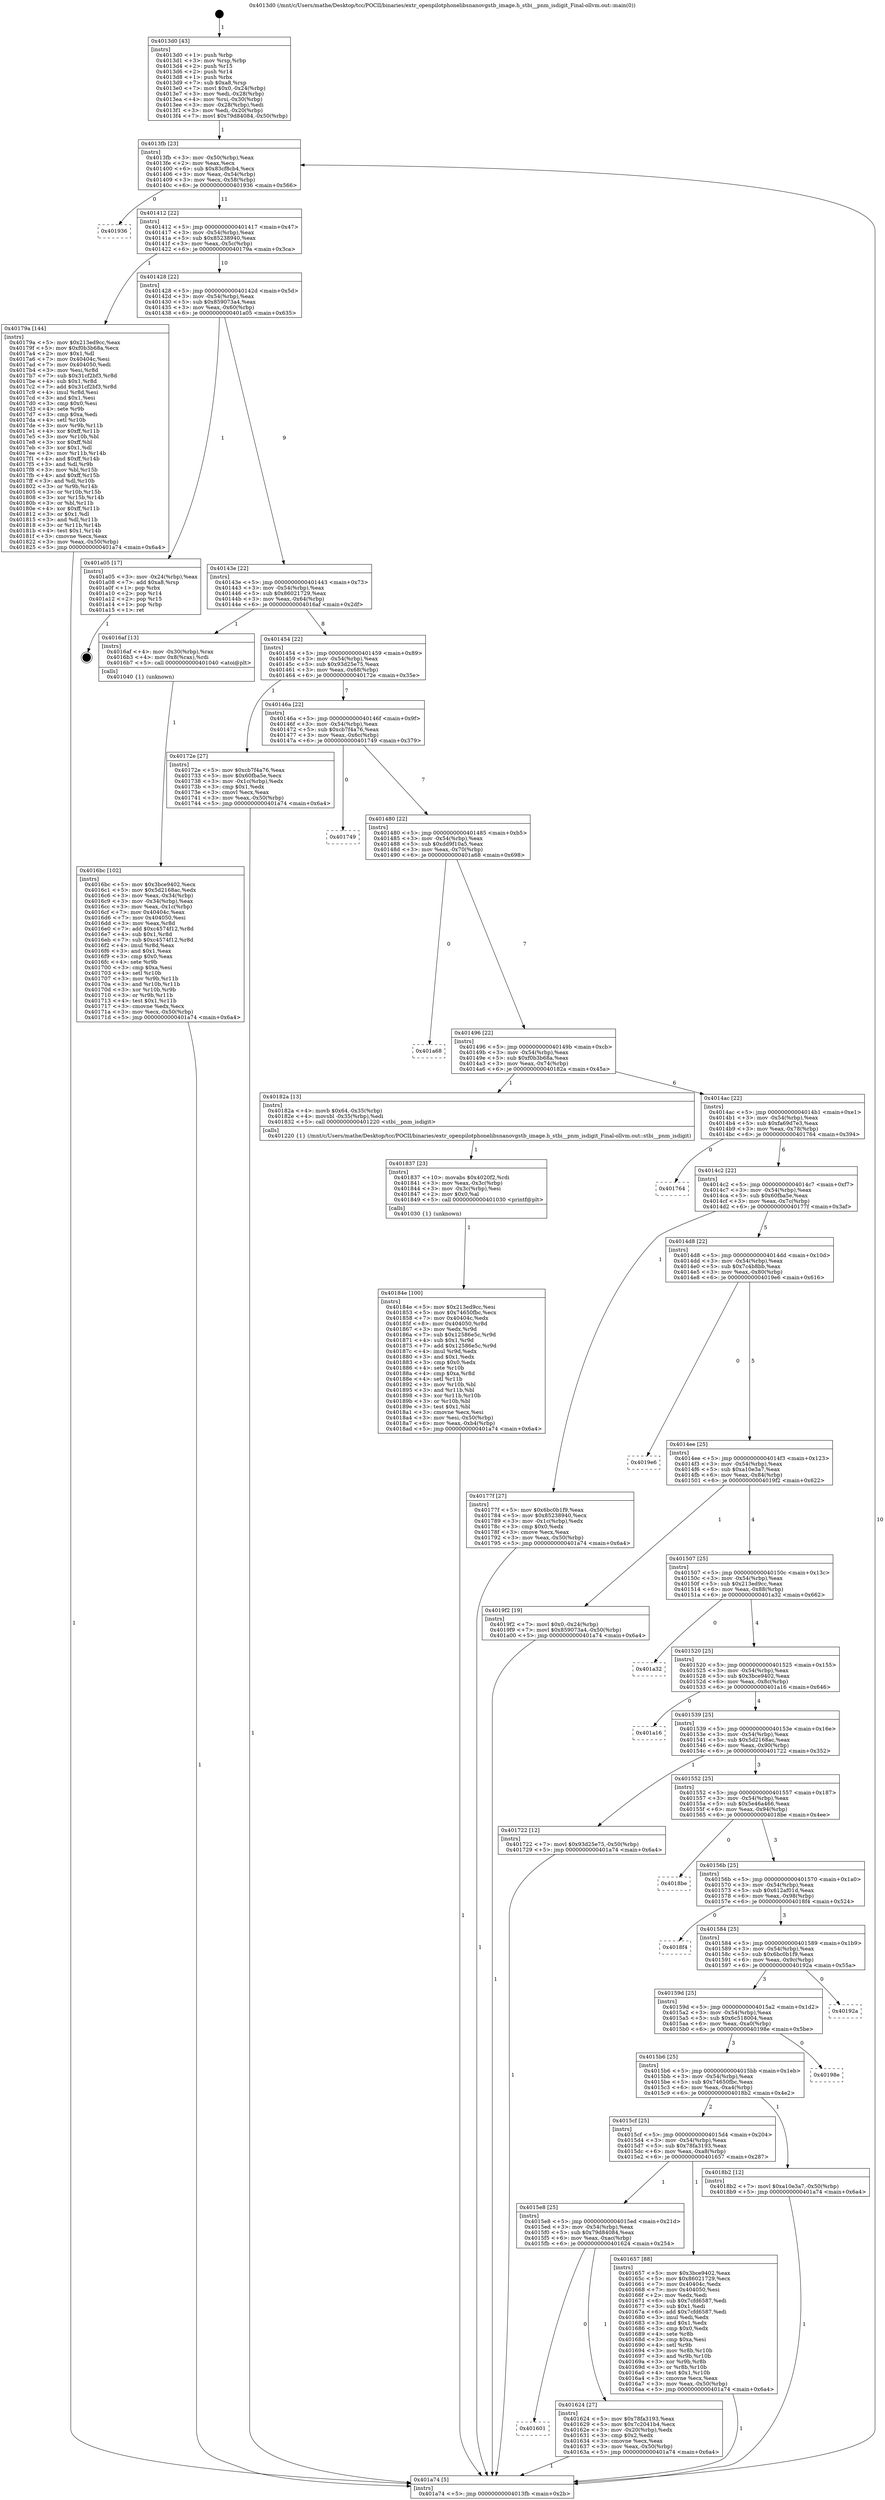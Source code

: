 digraph "0x4013d0" {
  label = "0x4013d0 (/mnt/c/Users/mathe/Desktop/tcc/POCII/binaries/extr_openpilotphonelibsnanovgstb_image.h_stbi__pnm_isdigit_Final-ollvm.out::main(0))"
  labelloc = "t"
  node[shape=record]

  Entry [label="",width=0.3,height=0.3,shape=circle,fillcolor=black,style=filled]
  "0x4013fb" [label="{
     0x4013fb [23]\l
     | [instrs]\l
     &nbsp;&nbsp;0x4013fb \<+3\>: mov -0x50(%rbp),%eax\l
     &nbsp;&nbsp;0x4013fe \<+2\>: mov %eax,%ecx\l
     &nbsp;&nbsp;0x401400 \<+6\>: sub $0x83cf8cb4,%ecx\l
     &nbsp;&nbsp;0x401406 \<+3\>: mov %eax,-0x54(%rbp)\l
     &nbsp;&nbsp;0x401409 \<+3\>: mov %ecx,-0x58(%rbp)\l
     &nbsp;&nbsp;0x40140c \<+6\>: je 0000000000401936 \<main+0x566\>\l
  }"]
  "0x401936" [label="{
     0x401936\l
  }", style=dashed]
  "0x401412" [label="{
     0x401412 [22]\l
     | [instrs]\l
     &nbsp;&nbsp;0x401412 \<+5\>: jmp 0000000000401417 \<main+0x47\>\l
     &nbsp;&nbsp;0x401417 \<+3\>: mov -0x54(%rbp),%eax\l
     &nbsp;&nbsp;0x40141a \<+5\>: sub $0x85238940,%eax\l
     &nbsp;&nbsp;0x40141f \<+3\>: mov %eax,-0x5c(%rbp)\l
     &nbsp;&nbsp;0x401422 \<+6\>: je 000000000040179a \<main+0x3ca\>\l
  }"]
  Exit [label="",width=0.3,height=0.3,shape=circle,fillcolor=black,style=filled,peripheries=2]
  "0x40179a" [label="{
     0x40179a [144]\l
     | [instrs]\l
     &nbsp;&nbsp;0x40179a \<+5\>: mov $0x213ed9cc,%eax\l
     &nbsp;&nbsp;0x40179f \<+5\>: mov $0xf0b3b68a,%ecx\l
     &nbsp;&nbsp;0x4017a4 \<+2\>: mov $0x1,%dl\l
     &nbsp;&nbsp;0x4017a6 \<+7\>: mov 0x40404c,%esi\l
     &nbsp;&nbsp;0x4017ad \<+7\>: mov 0x404050,%edi\l
     &nbsp;&nbsp;0x4017b4 \<+3\>: mov %esi,%r8d\l
     &nbsp;&nbsp;0x4017b7 \<+7\>: sub $0x31cf2bf3,%r8d\l
     &nbsp;&nbsp;0x4017be \<+4\>: sub $0x1,%r8d\l
     &nbsp;&nbsp;0x4017c2 \<+7\>: add $0x31cf2bf3,%r8d\l
     &nbsp;&nbsp;0x4017c9 \<+4\>: imul %r8d,%esi\l
     &nbsp;&nbsp;0x4017cd \<+3\>: and $0x1,%esi\l
     &nbsp;&nbsp;0x4017d0 \<+3\>: cmp $0x0,%esi\l
     &nbsp;&nbsp;0x4017d3 \<+4\>: sete %r9b\l
     &nbsp;&nbsp;0x4017d7 \<+3\>: cmp $0xa,%edi\l
     &nbsp;&nbsp;0x4017da \<+4\>: setl %r10b\l
     &nbsp;&nbsp;0x4017de \<+3\>: mov %r9b,%r11b\l
     &nbsp;&nbsp;0x4017e1 \<+4\>: xor $0xff,%r11b\l
     &nbsp;&nbsp;0x4017e5 \<+3\>: mov %r10b,%bl\l
     &nbsp;&nbsp;0x4017e8 \<+3\>: xor $0xff,%bl\l
     &nbsp;&nbsp;0x4017eb \<+3\>: xor $0x1,%dl\l
     &nbsp;&nbsp;0x4017ee \<+3\>: mov %r11b,%r14b\l
     &nbsp;&nbsp;0x4017f1 \<+4\>: and $0xff,%r14b\l
     &nbsp;&nbsp;0x4017f5 \<+3\>: and %dl,%r9b\l
     &nbsp;&nbsp;0x4017f8 \<+3\>: mov %bl,%r15b\l
     &nbsp;&nbsp;0x4017fb \<+4\>: and $0xff,%r15b\l
     &nbsp;&nbsp;0x4017ff \<+3\>: and %dl,%r10b\l
     &nbsp;&nbsp;0x401802 \<+3\>: or %r9b,%r14b\l
     &nbsp;&nbsp;0x401805 \<+3\>: or %r10b,%r15b\l
     &nbsp;&nbsp;0x401808 \<+3\>: xor %r15b,%r14b\l
     &nbsp;&nbsp;0x40180b \<+3\>: or %bl,%r11b\l
     &nbsp;&nbsp;0x40180e \<+4\>: xor $0xff,%r11b\l
     &nbsp;&nbsp;0x401812 \<+3\>: or $0x1,%dl\l
     &nbsp;&nbsp;0x401815 \<+3\>: and %dl,%r11b\l
     &nbsp;&nbsp;0x401818 \<+3\>: or %r11b,%r14b\l
     &nbsp;&nbsp;0x40181b \<+4\>: test $0x1,%r14b\l
     &nbsp;&nbsp;0x40181f \<+3\>: cmovne %ecx,%eax\l
     &nbsp;&nbsp;0x401822 \<+3\>: mov %eax,-0x50(%rbp)\l
     &nbsp;&nbsp;0x401825 \<+5\>: jmp 0000000000401a74 \<main+0x6a4\>\l
  }"]
  "0x401428" [label="{
     0x401428 [22]\l
     | [instrs]\l
     &nbsp;&nbsp;0x401428 \<+5\>: jmp 000000000040142d \<main+0x5d\>\l
     &nbsp;&nbsp;0x40142d \<+3\>: mov -0x54(%rbp),%eax\l
     &nbsp;&nbsp;0x401430 \<+5\>: sub $0x859073a4,%eax\l
     &nbsp;&nbsp;0x401435 \<+3\>: mov %eax,-0x60(%rbp)\l
     &nbsp;&nbsp;0x401438 \<+6\>: je 0000000000401a05 \<main+0x635\>\l
  }"]
  "0x40184e" [label="{
     0x40184e [100]\l
     | [instrs]\l
     &nbsp;&nbsp;0x40184e \<+5\>: mov $0x213ed9cc,%esi\l
     &nbsp;&nbsp;0x401853 \<+5\>: mov $0x74650fbc,%ecx\l
     &nbsp;&nbsp;0x401858 \<+7\>: mov 0x40404c,%edx\l
     &nbsp;&nbsp;0x40185f \<+8\>: mov 0x404050,%r8d\l
     &nbsp;&nbsp;0x401867 \<+3\>: mov %edx,%r9d\l
     &nbsp;&nbsp;0x40186a \<+7\>: sub $0x12586e5c,%r9d\l
     &nbsp;&nbsp;0x401871 \<+4\>: sub $0x1,%r9d\l
     &nbsp;&nbsp;0x401875 \<+7\>: add $0x12586e5c,%r9d\l
     &nbsp;&nbsp;0x40187c \<+4\>: imul %r9d,%edx\l
     &nbsp;&nbsp;0x401880 \<+3\>: and $0x1,%edx\l
     &nbsp;&nbsp;0x401883 \<+3\>: cmp $0x0,%edx\l
     &nbsp;&nbsp;0x401886 \<+4\>: sete %r10b\l
     &nbsp;&nbsp;0x40188a \<+4\>: cmp $0xa,%r8d\l
     &nbsp;&nbsp;0x40188e \<+4\>: setl %r11b\l
     &nbsp;&nbsp;0x401892 \<+3\>: mov %r10b,%bl\l
     &nbsp;&nbsp;0x401895 \<+3\>: and %r11b,%bl\l
     &nbsp;&nbsp;0x401898 \<+3\>: xor %r11b,%r10b\l
     &nbsp;&nbsp;0x40189b \<+3\>: or %r10b,%bl\l
     &nbsp;&nbsp;0x40189e \<+3\>: test $0x1,%bl\l
     &nbsp;&nbsp;0x4018a1 \<+3\>: cmovne %ecx,%esi\l
     &nbsp;&nbsp;0x4018a4 \<+3\>: mov %esi,-0x50(%rbp)\l
     &nbsp;&nbsp;0x4018a7 \<+6\>: mov %eax,-0xb4(%rbp)\l
     &nbsp;&nbsp;0x4018ad \<+5\>: jmp 0000000000401a74 \<main+0x6a4\>\l
  }"]
  "0x401a05" [label="{
     0x401a05 [17]\l
     | [instrs]\l
     &nbsp;&nbsp;0x401a05 \<+3\>: mov -0x24(%rbp),%eax\l
     &nbsp;&nbsp;0x401a08 \<+7\>: add $0xa8,%rsp\l
     &nbsp;&nbsp;0x401a0f \<+1\>: pop %rbx\l
     &nbsp;&nbsp;0x401a10 \<+2\>: pop %r14\l
     &nbsp;&nbsp;0x401a12 \<+2\>: pop %r15\l
     &nbsp;&nbsp;0x401a14 \<+1\>: pop %rbp\l
     &nbsp;&nbsp;0x401a15 \<+1\>: ret\l
  }"]
  "0x40143e" [label="{
     0x40143e [22]\l
     | [instrs]\l
     &nbsp;&nbsp;0x40143e \<+5\>: jmp 0000000000401443 \<main+0x73\>\l
     &nbsp;&nbsp;0x401443 \<+3\>: mov -0x54(%rbp),%eax\l
     &nbsp;&nbsp;0x401446 \<+5\>: sub $0x86021729,%eax\l
     &nbsp;&nbsp;0x40144b \<+3\>: mov %eax,-0x64(%rbp)\l
     &nbsp;&nbsp;0x40144e \<+6\>: je 00000000004016af \<main+0x2df\>\l
  }"]
  "0x401837" [label="{
     0x401837 [23]\l
     | [instrs]\l
     &nbsp;&nbsp;0x401837 \<+10\>: movabs $0x4020f2,%rdi\l
     &nbsp;&nbsp;0x401841 \<+3\>: mov %eax,-0x3c(%rbp)\l
     &nbsp;&nbsp;0x401844 \<+3\>: mov -0x3c(%rbp),%esi\l
     &nbsp;&nbsp;0x401847 \<+2\>: mov $0x0,%al\l
     &nbsp;&nbsp;0x401849 \<+5\>: call 0000000000401030 \<printf@plt\>\l
     | [calls]\l
     &nbsp;&nbsp;0x401030 \{1\} (unknown)\l
  }"]
  "0x4016af" [label="{
     0x4016af [13]\l
     | [instrs]\l
     &nbsp;&nbsp;0x4016af \<+4\>: mov -0x30(%rbp),%rax\l
     &nbsp;&nbsp;0x4016b3 \<+4\>: mov 0x8(%rax),%rdi\l
     &nbsp;&nbsp;0x4016b7 \<+5\>: call 0000000000401040 \<atoi@plt\>\l
     | [calls]\l
     &nbsp;&nbsp;0x401040 \{1\} (unknown)\l
  }"]
  "0x401454" [label="{
     0x401454 [22]\l
     | [instrs]\l
     &nbsp;&nbsp;0x401454 \<+5\>: jmp 0000000000401459 \<main+0x89\>\l
     &nbsp;&nbsp;0x401459 \<+3\>: mov -0x54(%rbp),%eax\l
     &nbsp;&nbsp;0x40145c \<+5\>: sub $0x93d25e75,%eax\l
     &nbsp;&nbsp;0x401461 \<+3\>: mov %eax,-0x68(%rbp)\l
     &nbsp;&nbsp;0x401464 \<+6\>: je 000000000040172e \<main+0x35e\>\l
  }"]
  "0x4016bc" [label="{
     0x4016bc [102]\l
     | [instrs]\l
     &nbsp;&nbsp;0x4016bc \<+5\>: mov $0x3bce9402,%ecx\l
     &nbsp;&nbsp;0x4016c1 \<+5\>: mov $0x5d2168ac,%edx\l
     &nbsp;&nbsp;0x4016c6 \<+3\>: mov %eax,-0x34(%rbp)\l
     &nbsp;&nbsp;0x4016c9 \<+3\>: mov -0x34(%rbp),%eax\l
     &nbsp;&nbsp;0x4016cc \<+3\>: mov %eax,-0x1c(%rbp)\l
     &nbsp;&nbsp;0x4016cf \<+7\>: mov 0x40404c,%eax\l
     &nbsp;&nbsp;0x4016d6 \<+7\>: mov 0x404050,%esi\l
     &nbsp;&nbsp;0x4016dd \<+3\>: mov %eax,%r8d\l
     &nbsp;&nbsp;0x4016e0 \<+7\>: add $0xc4574f12,%r8d\l
     &nbsp;&nbsp;0x4016e7 \<+4\>: sub $0x1,%r8d\l
     &nbsp;&nbsp;0x4016eb \<+7\>: sub $0xc4574f12,%r8d\l
     &nbsp;&nbsp;0x4016f2 \<+4\>: imul %r8d,%eax\l
     &nbsp;&nbsp;0x4016f6 \<+3\>: and $0x1,%eax\l
     &nbsp;&nbsp;0x4016f9 \<+3\>: cmp $0x0,%eax\l
     &nbsp;&nbsp;0x4016fc \<+4\>: sete %r9b\l
     &nbsp;&nbsp;0x401700 \<+3\>: cmp $0xa,%esi\l
     &nbsp;&nbsp;0x401703 \<+4\>: setl %r10b\l
     &nbsp;&nbsp;0x401707 \<+3\>: mov %r9b,%r11b\l
     &nbsp;&nbsp;0x40170a \<+3\>: and %r10b,%r11b\l
     &nbsp;&nbsp;0x40170d \<+3\>: xor %r10b,%r9b\l
     &nbsp;&nbsp;0x401710 \<+3\>: or %r9b,%r11b\l
     &nbsp;&nbsp;0x401713 \<+4\>: test $0x1,%r11b\l
     &nbsp;&nbsp;0x401717 \<+3\>: cmovne %edx,%ecx\l
     &nbsp;&nbsp;0x40171a \<+3\>: mov %ecx,-0x50(%rbp)\l
     &nbsp;&nbsp;0x40171d \<+5\>: jmp 0000000000401a74 \<main+0x6a4\>\l
  }"]
  "0x40172e" [label="{
     0x40172e [27]\l
     | [instrs]\l
     &nbsp;&nbsp;0x40172e \<+5\>: mov $0xcb7f4a76,%eax\l
     &nbsp;&nbsp;0x401733 \<+5\>: mov $0x60fba5e,%ecx\l
     &nbsp;&nbsp;0x401738 \<+3\>: mov -0x1c(%rbp),%edx\l
     &nbsp;&nbsp;0x40173b \<+3\>: cmp $0x1,%edx\l
     &nbsp;&nbsp;0x40173e \<+3\>: cmovl %ecx,%eax\l
     &nbsp;&nbsp;0x401741 \<+3\>: mov %eax,-0x50(%rbp)\l
     &nbsp;&nbsp;0x401744 \<+5\>: jmp 0000000000401a74 \<main+0x6a4\>\l
  }"]
  "0x40146a" [label="{
     0x40146a [22]\l
     | [instrs]\l
     &nbsp;&nbsp;0x40146a \<+5\>: jmp 000000000040146f \<main+0x9f\>\l
     &nbsp;&nbsp;0x40146f \<+3\>: mov -0x54(%rbp),%eax\l
     &nbsp;&nbsp;0x401472 \<+5\>: sub $0xcb7f4a76,%eax\l
     &nbsp;&nbsp;0x401477 \<+3\>: mov %eax,-0x6c(%rbp)\l
     &nbsp;&nbsp;0x40147a \<+6\>: je 0000000000401749 \<main+0x379\>\l
  }"]
  "0x4013d0" [label="{
     0x4013d0 [43]\l
     | [instrs]\l
     &nbsp;&nbsp;0x4013d0 \<+1\>: push %rbp\l
     &nbsp;&nbsp;0x4013d1 \<+3\>: mov %rsp,%rbp\l
     &nbsp;&nbsp;0x4013d4 \<+2\>: push %r15\l
     &nbsp;&nbsp;0x4013d6 \<+2\>: push %r14\l
     &nbsp;&nbsp;0x4013d8 \<+1\>: push %rbx\l
     &nbsp;&nbsp;0x4013d9 \<+7\>: sub $0xa8,%rsp\l
     &nbsp;&nbsp;0x4013e0 \<+7\>: movl $0x0,-0x24(%rbp)\l
     &nbsp;&nbsp;0x4013e7 \<+3\>: mov %edi,-0x28(%rbp)\l
     &nbsp;&nbsp;0x4013ea \<+4\>: mov %rsi,-0x30(%rbp)\l
     &nbsp;&nbsp;0x4013ee \<+3\>: mov -0x28(%rbp),%edi\l
     &nbsp;&nbsp;0x4013f1 \<+3\>: mov %edi,-0x20(%rbp)\l
     &nbsp;&nbsp;0x4013f4 \<+7\>: movl $0x79d84084,-0x50(%rbp)\l
  }"]
  "0x401749" [label="{
     0x401749\l
  }", style=dashed]
  "0x401480" [label="{
     0x401480 [22]\l
     | [instrs]\l
     &nbsp;&nbsp;0x401480 \<+5\>: jmp 0000000000401485 \<main+0xb5\>\l
     &nbsp;&nbsp;0x401485 \<+3\>: mov -0x54(%rbp),%eax\l
     &nbsp;&nbsp;0x401488 \<+5\>: sub $0xdd9f10a5,%eax\l
     &nbsp;&nbsp;0x40148d \<+3\>: mov %eax,-0x70(%rbp)\l
     &nbsp;&nbsp;0x401490 \<+6\>: je 0000000000401a68 \<main+0x698\>\l
  }"]
  "0x401a74" [label="{
     0x401a74 [5]\l
     | [instrs]\l
     &nbsp;&nbsp;0x401a74 \<+5\>: jmp 00000000004013fb \<main+0x2b\>\l
  }"]
  "0x401a68" [label="{
     0x401a68\l
  }", style=dashed]
  "0x401496" [label="{
     0x401496 [22]\l
     | [instrs]\l
     &nbsp;&nbsp;0x401496 \<+5\>: jmp 000000000040149b \<main+0xcb\>\l
     &nbsp;&nbsp;0x40149b \<+3\>: mov -0x54(%rbp),%eax\l
     &nbsp;&nbsp;0x40149e \<+5\>: sub $0xf0b3b68a,%eax\l
     &nbsp;&nbsp;0x4014a3 \<+3\>: mov %eax,-0x74(%rbp)\l
     &nbsp;&nbsp;0x4014a6 \<+6\>: je 000000000040182a \<main+0x45a\>\l
  }"]
  "0x401601" [label="{
     0x401601\l
  }", style=dashed]
  "0x40182a" [label="{
     0x40182a [13]\l
     | [instrs]\l
     &nbsp;&nbsp;0x40182a \<+4\>: movb $0x64,-0x35(%rbp)\l
     &nbsp;&nbsp;0x40182e \<+4\>: movsbl -0x35(%rbp),%edi\l
     &nbsp;&nbsp;0x401832 \<+5\>: call 0000000000401220 \<stbi__pnm_isdigit\>\l
     | [calls]\l
     &nbsp;&nbsp;0x401220 \{1\} (/mnt/c/Users/mathe/Desktop/tcc/POCII/binaries/extr_openpilotphonelibsnanovgstb_image.h_stbi__pnm_isdigit_Final-ollvm.out::stbi__pnm_isdigit)\l
  }"]
  "0x4014ac" [label="{
     0x4014ac [22]\l
     | [instrs]\l
     &nbsp;&nbsp;0x4014ac \<+5\>: jmp 00000000004014b1 \<main+0xe1\>\l
     &nbsp;&nbsp;0x4014b1 \<+3\>: mov -0x54(%rbp),%eax\l
     &nbsp;&nbsp;0x4014b4 \<+5\>: sub $0xfa69d7e3,%eax\l
     &nbsp;&nbsp;0x4014b9 \<+3\>: mov %eax,-0x78(%rbp)\l
     &nbsp;&nbsp;0x4014bc \<+6\>: je 0000000000401764 \<main+0x394\>\l
  }"]
  "0x401624" [label="{
     0x401624 [27]\l
     | [instrs]\l
     &nbsp;&nbsp;0x401624 \<+5\>: mov $0x78fa3193,%eax\l
     &nbsp;&nbsp;0x401629 \<+5\>: mov $0x7c2041b4,%ecx\l
     &nbsp;&nbsp;0x40162e \<+3\>: mov -0x20(%rbp),%edx\l
     &nbsp;&nbsp;0x401631 \<+3\>: cmp $0x2,%edx\l
     &nbsp;&nbsp;0x401634 \<+3\>: cmovne %ecx,%eax\l
     &nbsp;&nbsp;0x401637 \<+3\>: mov %eax,-0x50(%rbp)\l
     &nbsp;&nbsp;0x40163a \<+5\>: jmp 0000000000401a74 \<main+0x6a4\>\l
  }"]
  "0x401764" [label="{
     0x401764\l
  }", style=dashed]
  "0x4014c2" [label="{
     0x4014c2 [22]\l
     | [instrs]\l
     &nbsp;&nbsp;0x4014c2 \<+5\>: jmp 00000000004014c7 \<main+0xf7\>\l
     &nbsp;&nbsp;0x4014c7 \<+3\>: mov -0x54(%rbp),%eax\l
     &nbsp;&nbsp;0x4014ca \<+5\>: sub $0x60fba5e,%eax\l
     &nbsp;&nbsp;0x4014cf \<+3\>: mov %eax,-0x7c(%rbp)\l
     &nbsp;&nbsp;0x4014d2 \<+6\>: je 000000000040177f \<main+0x3af\>\l
  }"]
  "0x4015e8" [label="{
     0x4015e8 [25]\l
     | [instrs]\l
     &nbsp;&nbsp;0x4015e8 \<+5\>: jmp 00000000004015ed \<main+0x21d\>\l
     &nbsp;&nbsp;0x4015ed \<+3\>: mov -0x54(%rbp),%eax\l
     &nbsp;&nbsp;0x4015f0 \<+5\>: sub $0x79d84084,%eax\l
     &nbsp;&nbsp;0x4015f5 \<+6\>: mov %eax,-0xac(%rbp)\l
     &nbsp;&nbsp;0x4015fb \<+6\>: je 0000000000401624 \<main+0x254\>\l
  }"]
  "0x40177f" [label="{
     0x40177f [27]\l
     | [instrs]\l
     &nbsp;&nbsp;0x40177f \<+5\>: mov $0x6bc0b1f9,%eax\l
     &nbsp;&nbsp;0x401784 \<+5\>: mov $0x85238940,%ecx\l
     &nbsp;&nbsp;0x401789 \<+3\>: mov -0x1c(%rbp),%edx\l
     &nbsp;&nbsp;0x40178c \<+3\>: cmp $0x0,%edx\l
     &nbsp;&nbsp;0x40178f \<+3\>: cmove %ecx,%eax\l
     &nbsp;&nbsp;0x401792 \<+3\>: mov %eax,-0x50(%rbp)\l
     &nbsp;&nbsp;0x401795 \<+5\>: jmp 0000000000401a74 \<main+0x6a4\>\l
  }"]
  "0x4014d8" [label="{
     0x4014d8 [22]\l
     | [instrs]\l
     &nbsp;&nbsp;0x4014d8 \<+5\>: jmp 00000000004014dd \<main+0x10d\>\l
     &nbsp;&nbsp;0x4014dd \<+3\>: mov -0x54(%rbp),%eax\l
     &nbsp;&nbsp;0x4014e0 \<+5\>: sub $0x7c4b8bb,%eax\l
     &nbsp;&nbsp;0x4014e5 \<+3\>: mov %eax,-0x80(%rbp)\l
     &nbsp;&nbsp;0x4014e8 \<+6\>: je 00000000004019e6 \<main+0x616\>\l
  }"]
  "0x401657" [label="{
     0x401657 [88]\l
     | [instrs]\l
     &nbsp;&nbsp;0x401657 \<+5\>: mov $0x3bce9402,%eax\l
     &nbsp;&nbsp;0x40165c \<+5\>: mov $0x86021729,%ecx\l
     &nbsp;&nbsp;0x401661 \<+7\>: mov 0x40404c,%edx\l
     &nbsp;&nbsp;0x401668 \<+7\>: mov 0x404050,%esi\l
     &nbsp;&nbsp;0x40166f \<+2\>: mov %edx,%edi\l
     &nbsp;&nbsp;0x401671 \<+6\>: sub $0x7cfd6587,%edi\l
     &nbsp;&nbsp;0x401677 \<+3\>: sub $0x1,%edi\l
     &nbsp;&nbsp;0x40167a \<+6\>: add $0x7cfd6587,%edi\l
     &nbsp;&nbsp;0x401680 \<+3\>: imul %edi,%edx\l
     &nbsp;&nbsp;0x401683 \<+3\>: and $0x1,%edx\l
     &nbsp;&nbsp;0x401686 \<+3\>: cmp $0x0,%edx\l
     &nbsp;&nbsp;0x401689 \<+4\>: sete %r8b\l
     &nbsp;&nbsp;0x40168d \<+3\>: cmp $0xa,%esi\l
     &nbsp;&nbsp;0x401690 \<+4\>: setl %r9b\l
     &nbsp;&nbsp;0x401694 \<+3\>: mov %r8b,%r10b\l
     &nbsp;&nbsp;0x401697 \<+3\>: and %r9b,%r10b\l
     &nbsp;&nbsp;0x40169a \<+3\>: xor %r9b,%r8b\l
     &nbsp;&nbsp;0x40169d \<+3\>: or %r8b,%r10b\l
     &nbsp;&nbsp;0x4016a0 \<+4\>: test $0x1,%r10b\l
     &nbsp;&nbsp;0x4016a4 \<+3\>: cmovne %ecx,%eax\l
     &nbsp;&nbsp;0x4016a7 \<+3\>: mov %eax,-0x50(%rbp)\l
     &nbsp;&nbsp;0x4016aa \<+5\>: jmp 0000000000401a74 \<main+0x6a4\>\l
  }"]
  "0x4019e6" [label="{
     0x4019e6\l
  }", style=dashed]
  "0x4014ee" [label="{
     0x4014ee [25]\l
     | [instrs]\l
     &nbsp;&nbsp;0x4014ee \<+5\>: jmp 00000000004014f3 \<main+0x123\>\l
     &nbsp;&nbsp;0x4014f3 \<+3\>: mov -0x54(%rbp),%eax\l
     &nbsp;&nbsp;0x4014f6 \<+5\>: sub $0xa10e3a7,%eax\l
     &nbsp;&nbsp;0x4014fb \<+6\>: mov %eax,-0x84(%rbp)\l
     &nbsp;&nbsp;0x401501 \<+6\>: je 00000000004019f2 \<main+0x622\>\l
  }"]
  "0x4015cf" [label="{
     0x4015cf [25]\l
     | [instrs]\l
     &nbsp;&nbsp;0x4015cf \<+5\>: jmp 00000000004015d4 \<main+0x204\>\l
     &nbsp;&nbsp;0x4015d4 \<+3\>: mov -0x54(%rbp),%eax\l
     &nbsp;&nbsp;0x4015d7 \<+5\>: sub $0x78fa3193,%eax\l
     &nbsp;&nbsp;0x4015dc \<+6\>: mov %eax,-0xa8(%rbp)\l
     &nbsp;&nbsp;0x4015e2 \<+6\>: je 0000000000401657 \<main+0x287\>\l
  }"]
  "0x4019f2" [label="{
     0x4019f2 [19]\l
     | [instrs]\l
     &nbsp;&nbsp;0x4019f2 \<+7\>: movl $0x0,-0x24(%rbp)\l
     &nbsp;&nbsp;0x4019f9 \<+7\>: movl $0x859073a4,-0x50(%rbp)\l
     &nbsp;&nbsp;0x401a00 \<+5\>: jmp 0000000000401a74 \<main+0x6a4\>\l
  }"]
  "0x401507" [label="{
     0x401507 [25]\l
     | [instrs]\l
     &nbsp;&nbsp;0x401507 \<+5\>: jmp 000000000040150c \<main+0x13c\>\l
     &nbsp;&nbsp;0x40150c \<+3\>: mov -0x54(%rbp),%eax\l
     &nbsp;&nbsp;0x40150f \<+5\>: sub $0x213ed9cc,%eax\l
     &nbsp;&nbsp;0x401514 \<+6\>: mov %eax,-0x88(%rbp)\l
     &nbsp;&nbsp;0x40151a \<+6\>: je 0000000000401a32 \<main+0x662\>\l
  }"]
  "0x4018b2" [label="{
     0x4018b2 [12]\l
     | [instrs]\l
     &nbsp;&nbsp;0x4018b2 \<+7\>: movl $0xa10e3a7,-0x50(%rbp)\l
     &nbsp;&nbsp;0x4018b9 \<+5\>: jmp 0000000000401a74 \<main+0x6a4\>\l
  }"]
  "0x401a32" [label="{
     0x401a32\l
  }", style=dashed]
  "0x401520" [label="{
     0x401520 [25]\l
     | [instrs]\l
     &nbsp;&nbsp;0x401520 \<+5\>: jmp 0000000000401525 \<main+0x155\>\l
     &nbsp;&nbsp;0x401525 \<+3\>: mov -0x54(%rbp),%eax\l
     &nbsp;&nbsp;0x401528 \<+5\>: sub $0x3bce9402,%eax\l
     &nbsp;&nbsp;0x40152d \<+6\>: mov %eax,-0x8c(%rbp)\l
     &nbsp;&nbsp;0x401533 \<+6\>: je 0000000000401a16 \<main+0x646\>\l
  }"]
  "0x4015b6" [label="{
     0x4015b6 [25]\l
     | [instrs]\l
     &nbsp;&nbsp;0x4015b6 \<+5\>: jmp 00000000004015bb \<main+0x1eb\>\l
     &nbsp;&nbsp;0x4015bb \<+3\>: mov -0x54(%rbp),%eax\l
     &nbsp;&nbsp;0x4015be \<+5\>: sub $0x74650fbc,%eax\l
     &nbsp;&nbsp;0x4015c3 \<+6\>: mov %eax,-0xa4(%rbp)\l
     &nbsp;&nbsp;0x4015c9 \<+6\>: je 00000000004018b2 \<main+0x4e2\>\l
  }"]
  "0x401a16" [label="{
     0x401a16\l
  }", style=dashed]
  "0x401539" [label="{
     0x401539 [25]\l
     | [instrs]\l
     &nbsp;&nbsp;0x401539 \<+5\>: jmp 000000000040153e \<main+0x16e\>\l
     &nbsp;&nbsp;0x40153e \<+3\>: mov -0x54(%rbp),%eax\l
     &nbsp;&nbsp;0x401541 \<+5\>: sub $0x5d2168ac,%eax\l
     &nbsp;&nbsp;0x401546 \<+6\>: mov %eax,-0x90(%rbp)\l
     &nbsp;&nbsp;0x40154c \<+6\>: je 0000000000401722 \<main+0x352\>\l
  }"]
  "0x40198e" [label="{
     0x40198e\l
  }", style=dashed]
  "0x401722" [label="{
     0x401722 [12]\l
     | [instrs]\l
     &nbsp;&nbsp;0x401722 \<+7\>: movl $0x93d25e75,-0x50(%rbp)\l
     &nbsp;&nbsp;0x401729 \<+5\>: jmp 0000000000401a74 \<main+0x6a4\>\l
  }"]
  "0x401552" [label="{
     0x401552 [25]\l
     | [instrs]\l
     &nbsp;&nbsp;0x401552 \<+5\>: jmp 0000000000401557 \<main+0x187\>\l
     &nbsp;&nbsp;0x401557 \<+3\>: mov -0x54(%rbp),%eax\l
     &nbsp;&nbsp;0x40155a \<+5\>: sub $0x5e46a466,%eax\l
     &nbsp;&nbsp;0x40155f \<+6\>: mov %eax,-0x94(%rbp)\l
     &nbsp;&nbsp;0x401565 \<+6\>: je 00000000004018be \<main+0x4ee\>\l
  }"]
  "0x40159d" [label="{
     0x40159d [25]\l
     | [instrs]\l
     &nbsp;&nbsp;0x40159d \<+5\>: jmp 00000000004015a2 \<main+0x1d2\>\l
     &nbsp;&nbsp;0x4015a2 \<+3\>: mov -0x54(%rbp),%eax\l
     &nbsp;&nbsp;0x4015a5 \<+5\>: sub $0x6c518004,%eax\l
     &nbsp;&nbsp;0x4015aa \<+6\>: mov %eax,-0xa0(%rbp)\l
     &nbsp;&nbsp;0x4015b0 \<+6\>: je 000000000040198e \<main+0x5be\>\l
  }"]
  "0x4018be" [label="{
     0x4018be\l
  }", style=dashed]
  "0x40156b" [label="{
     0x40156b [25]\l
     | [instrs]\l
     &nbsp;&nbsp;0x40156b \<+5\>: jmp 0000000000401570 \<main+0x1a0\>\l
     &nbsp;&nbsp;0x401570 \<+3\>: mov -0x54(%rbp),%eax\l
     &nbsp;&nbsp;0x401573 \<+5\>: sub $0x612af01d,%eax\l
     &nbsp;&nbsp;0x401578 \<+6\>: mov %eax,-0x98(%rbp)\l
     &nbsp;&nbsp;0x40157e \<+6\>: je 00000000004018f4 \<main+0x524\>\l
  }"]
  "0x40192a" [label="{
     0x40192a\l
  }", style=dashed]
  "0x4018f4" [label="{
     0x4018f4\l
  }", style=dashed]
  "0x401584" [label="{
     0x401584 [25]\l
     | [instrs]\l
     &nbsp;&nbsp;0x401584 \<+5\>: jmp 0000000000401589 \<main+0x1b9\>\l
     &nbsp;&nbsp;0x401589 \<+3\>: mov -0x54(%rbp),%eax\l
     &nbsp;&nbsp;0x40158c \<+5\>: sub $0x6bc0b1f9,%eax\l
     &nbsp;&nbsp;0x401591 \<+6\>: mov %eax,-0x9c(%rbp)\l
     &nbsp;&nbsp;0x401597 \<+6\>: je 000000000040192a \<main+0x55a\>\l
  }"]
  Entry -> "0x4013d0" [label=" 1"]
  "0x4013fb" -> "0x401936" [label=" 0"]
  "0x4013fb" -> "0x401412" [label=" 11"]
  "0x401a05" -> Exit [label=" 1"]
  "0x401412" -> "0x40179a" [label=" 1"]
  "0x401412" -> "0x401428" [label=" 10"]
  "0x4019f2" -> "0x401a74" [label=" 1"]
  "0x401428" -> "0x401a05" [label=" 1"]
  "0x401428" -> "0x40143e" [label=" 9"]
  "0x4018b2" -> "0x401a74" [label=" 1"]
  "0x40143e" -> "0x4016af" [label=" 1"]
  "0x40143e" -> "0x401454" [label=" 8"]
  "0x40184e" -> "0x401a74" [label=" 1"]
  "0x401454" -> "0x40172e" [label=" 1"]
  "0x401454" -> "0x40146a" [label=" 7"]
  "0x401837" -> "0x40184e" [label=" 1"]
  "0x40146a" -> "0x401749" [label=" 0"]
  "0x40146a" -> "0x401480" [label=" 7"]
  "0x40182a" -> "0x401837" [label=" 1"]
  "0x401480" -> "0x401a68" [label=" 0"]
  "0x401480" -> "0x401496" [label=" 7"]
  "0x40179a" -> "0x401a74" [label=" 1"]
  "0x401496" -> "0x40182a" [label=" 1"]
  "0x401496" -> "0x4014ac" [label=" 6"]
  "0x40177f" -> "0x401a74" [label=" 1"]
  "0x4014ac" -> "0x401764" [label=" 0"]
  "0x4014ac" -> "0x4014c2" [label=" 6"]
  "0x40172e" -> "0x401a74" [label=" 1"]
  "0x4014c2" -> "0x40177f" [label=" 1"]
  "0x4014c2" -> "0x4014d8" [label=" 5"]
  "0x4016bc" -> "0x401a74" [label=" 1"]
  "0x4014d8" -> "0x4019e6" [label=" 0"]
  "0x4014d8" -> "0x4014ee" [label=" 5"]
  "0x4016af" -> "0x4016bc" [label=" 1"]
  "0x4014ee" -> "0x4019f2" [label=" 1"]
  "0x4014ee" -> "0x401507" [label=" 4"]
  "0x401a74" -> "0x4013fb" [label=" 10"]
  "0x401507" -> "0x401a32" [label=" 0"]
  "0x401507" -> "0x401520" [label=" 4"]
  "0x4013d0" -> "0x4013fb" [label=" 1"]
  "0x401520" -> "0x401a16" [label=" 0"]
  "0x401520" -> "0x401539" [label=" 4"]
  "0x4015e8" -> "0x401601" [label=" 0"]
  "0x401539" -> "0x401722" [label=" 1"]
  "0x401539" -> "0x401552" [label=" 3"]
  "0x4015e8" -> "0x401624" [label=" 1"]
  "0x401552" -> "0x4018be" [label=" 0"]
  "0x401552" -> "0x40156b" [label=" 3"]
  "0x4015cf" -> "0x4015e8" [label=" 1"]
  "0x40156b" -> "0x4018f4" [label=" 0"]
  "0x40156b" -> "0x401584" [label=" 3"]
  "0x4015cf" -> "0x401657" [label=" 1"]
  "0x401584" -> "0x40192a" [label=" 0"]
  "0x401584" -> "0x40159d" [label=" 3"]
  "0x401722" -> "0x401a74" [label=" 1"]
  "0x40159d" -> "0x40198e" [label=" 0"]
  "0x40159d" -> "0x4015b6" [label=" 3"]
  "0x401624" -> "0x401a74" [label=" 1"]
  "0x4015b6" -> "0x4018b2" [label=" 1"]
  "0x4015b6" -> "0x4015cf" [label=" 2"]
  "0x401657" -> "0x401a74" [label=" 1"]
}
